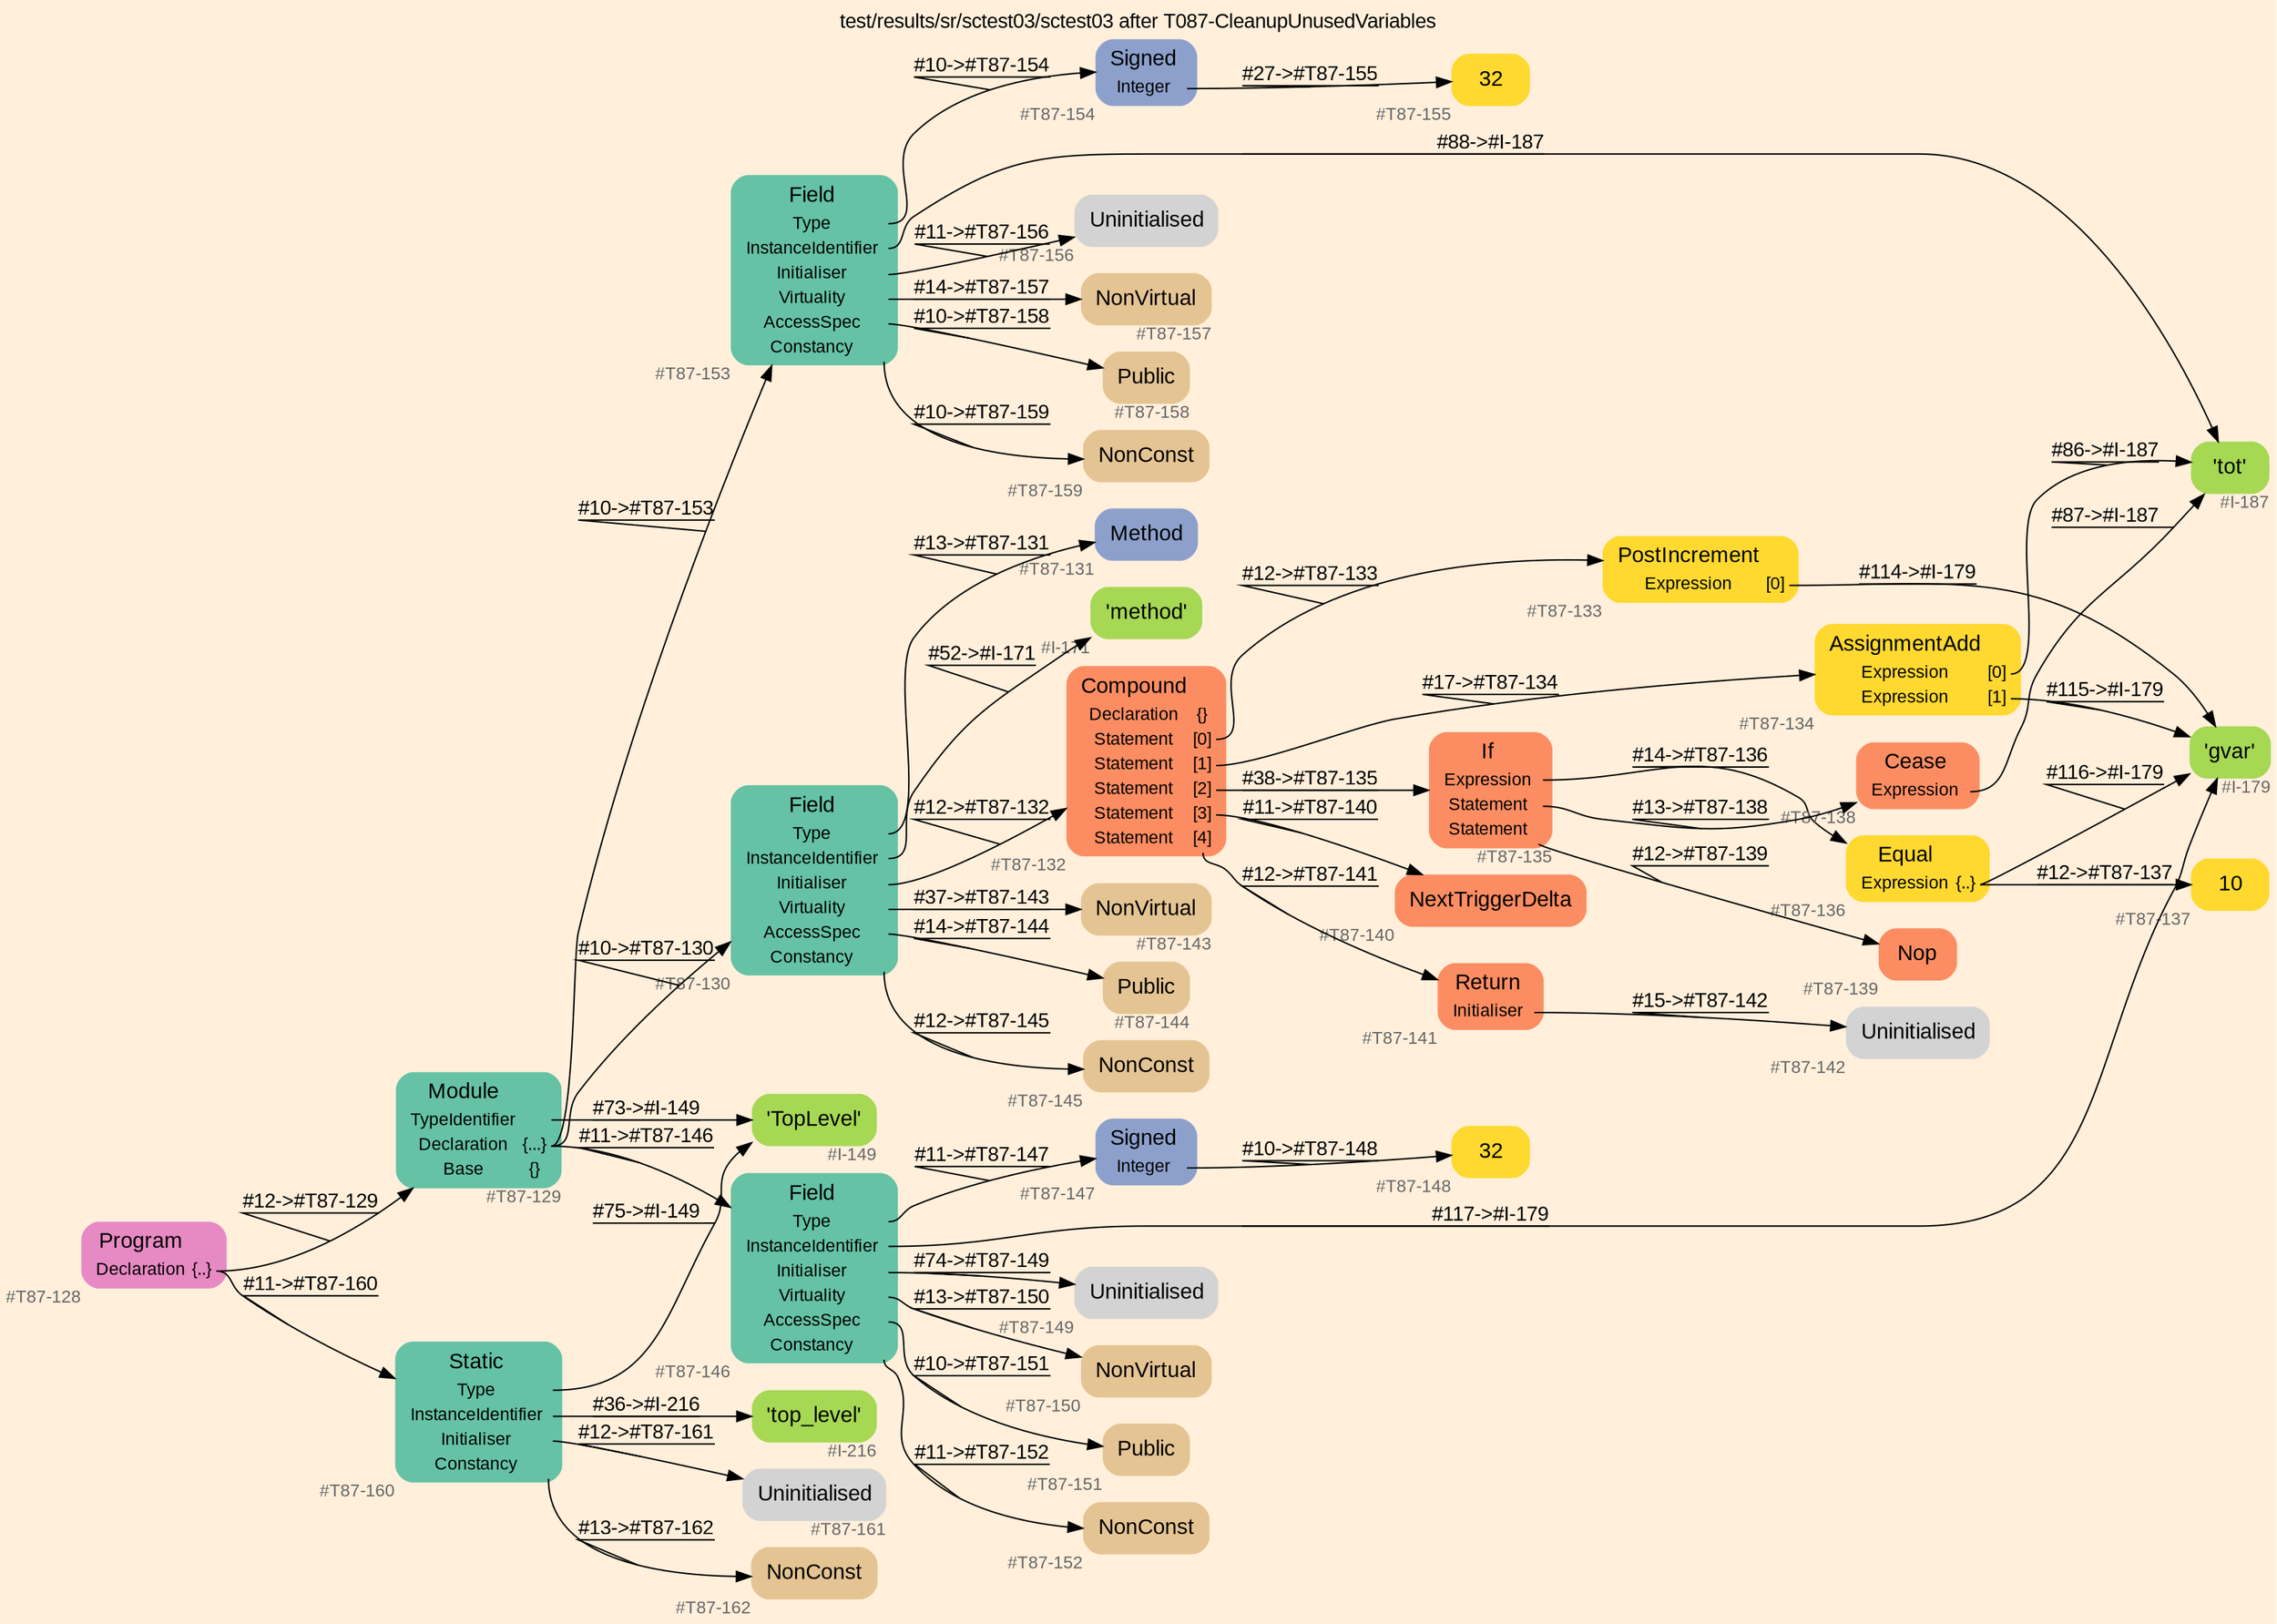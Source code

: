 digraph "test/results/sr/sctest03/sctest03 after T087-CleanupUnusedVariables" {
label = "test/results/sr/sctest03/sctest03 after T087-CleanupUnusedVariables"
labelloc = t
graph [
    rankdir = "LR"
    ranksep = 0.3
    bgcolor = antiquewhite1
    color = black
    fontcolor = black
    fontname = "Arial"
];
node [
    fontname = "Arial"
];
edge [
    fontname = "Arial"
];

// -------------------- node figure --------------------
// -------- block #T87-128 ----------
"#T87-128" [
    fillcolor = "/set28/4"
    xlabel = "#T87-128"
    fontsize = "12"
    fontcolor = grey40
    shape = "plaintext"
    label = <<TABLE BORDER="0" CELLBORDER="0" CELLSPACING="0">
     <TR><TD><FONT COLOR="black" POINT-SIZE="15">Program</FONT></TD></TR>
     <TR><TD><FONT COLOR="black" POINT-SIZE="12">Declaration</FONT></TD><TD PORT="port0"><FONT COLOR="black" POINT-SIZE="12">{..}</FONT></TD></TR>
    </TABLE>>
    style = "rounded,filled"
];

// -------- block #T87-129 ----------
"#T87-129" [
    fillcolor = "/set28/1"
    xlabel = "#T87-129"
    fontsize = "12"
    fontcolor = grey40
    shape = "plaintext"
    label = <<TABLE BORDER="0" CELLBORDER="0" CELLSPACING="0">
     <TR><TD><FONT COLOR="black" POINT-SIZE="15">Module</FONT></TD></TR>
     <TR><TD><FONT COLOR="black" POINT-SIZE="12">TypeIdentifier</FONT></TD><TD PORT="port0"></TD></TR>
     <TR><TD><FONT COLOR="black" POINT-SIZE="12">Declaration</FONT></TD><TD PORT="port1"><FONT COLOR="black" POINT-SIZE="12">{...}</FONT></TD></TR>
     <TR><TD><FONT COLOR="black" POINT-SIZE="12">Base</FONT></TD><TD PORT="port2"><FONT COLOR="black" POINT-SIZE="12">{}</FONT></TD></TR>
    </TABLE>>
    style = "rounded,filled"
];

// -------- block #I-149 ----------
"#I-149" [
    fillcolor = "/set28/5"
    xlabel = "#I-149"
    fontsize = "12"
    fontcolor = grey40
    shape = "plaintext"
    label = <<TABLE BORDER="0" CELLBORDER="0" CELLSPACING="0">
     <TR><TD><FONT COLOR="black" POINT-SIZE="15">'TopLevel'</FONT></TD></TR>
    </TABLE>>
    style = "rounded,filled"
];

// -------- block #T87-130 ----------
"#T87-130" [
    fillcolor = "/set28/1"
    xlabel = "#T87-130"
    fontsize = "12"
    fontcolor = grey40
    shape = "plaintext"
    label = <<TABLE BORDER="0" CELLBORDER="0" CELLSPACING="0">
     <TR><TD><FONT COLOR="black" POINT-SIZE="15">Field</FONT></TD></TR>
     <TR><TD><FONT COLOR="black" POINT-SIZE="12">Type</FONT></TD><TD PORT="port0"></TD></TR>
     <TR><TD><FONT COLOR="black" POINT-SIZE="12">InstanceIdentifier</FONT></TD><TD PORT="port1"></TD></TR>
     <TR><TD><FONT COLOR="black" POINT-SIZE="12">Initialiser</FONT></TD><TD PORT="port2"></TD></TR>
     <TR><TD><FONT COLOR="black" POINT-SIZE="12">Virtuality</FONT></TD><TD PORT="port3"></TD></TR>
     <TR><TD><FONT COLOR="black" POINT-SIZE="12">AccessSpec</FONT></TD><TD PORT="port4"></TD></TR>
     <TR><TD><FONT COLOR="black" POINT-SIZE="12">Constancy</FONT></TD><TD PORT="port5"></TD></TR>
    </TABLE>>
    style = "rounded,filled"
];

// -------- block #T87-131 ----------
"#T87-131" [
    fillcolor = "/set28/3"
    xlabel = "#T87-131"
    fontsize = "12"
    fontcolor = grey40
    shape = "plaintext"
    label = <<TABLE BORDER="0" CELLBORDER="0" CELLSPACING="0">
     <TR><TD><FONT COLOR="black" POINT-SIZE="15">Method</FONT></TD></TR>
    </TABLE>>
    style = "rounded,filled"
];

// -------- block #I-171 ----------
"#I-171" [
    fillcolor = "/set28/5"
    xlabel = "#I-171"
    fontsize = "12"
    fontcolor = grey40
    shape = "plaintext"
    label = <<TABLE BORDER="0" CELLBORDER="0" CELLSPACING="0">
     <TR><TD><FONT COLOR="black" POINT-SIZE="15">'method'</FONT></TD></TR>
    </TABLE>>
    style = "rounded,filled"
];

// -------- block #T87-132 ----------
"#T87-132" [
    fillcolor = "/set28/2"
    xlabel = "#T87-132"
    fontsize = "12"
    fontcolor = grey40
    shape = "plaintext"
    label = <<TABLE BORDER="0" CELLBORDER="0" CELLSPACING="0">
     <TR><TD><FONT COLOR="black" POINT-SIZE="15">Compound</FONT></TD></TR>
     <TR><TD><FONT COLOR="black" POINT-SIZE="12">Declaration</FONT></TD><TD PORT="port0"><FONT COLOR="black" POINT-SIZE="12">{}</FONT></TD></TR>
     <TR><TD><FONT COLOR="black" POINT-SIZE="12">Statement</FONT></TD><TD PORT="port1"><FONT COLOR="black" POINT-SIZE="12">[0]</FONT></TD></TR>
     <TR><TD><FONT COLOR="black" POINT-SIZE="12">Statement</FONT></TD><TD PORT="port2"><FONT COLOR="black" POINT-SIZE="12">[1]</FONT></TD></TR>
     <TR><TD><FONT COLOR="black" POINT-SIZE="12">Statement</FONT></TD><TD PORT="port3"><FONT COLOR="black" POINT-SIZE="12">[2]</FONT></TD></TR>
     <TR><TD><FONT COLOR="black" POINT-SIZE="12">Statement</FONT></TD><TD PORT="port4"><FONT COLOR="black" POINT-SIZE="12">[3]</FONT></TD></TR>
     <TR><TD><FONT COLOR="black" POINT-SIZE="12">Statement</FONT></TD><TD PORT="port5"><FONT COLOR="black" POINT-SIZE="12">[4]</FONT></TD></TR>
    </TABLE>>
    style = "rounded,filled"
];

// -------- block #T87-133 ----------
"#T87-133" [
    fillcolor = "/set28/6"
    xlabel = "#T87-133"
    fontsize = "12"
    fontcolor = grey40
    shape = "plaintext"
    label = <<TABLE BORDER="0" CELLBORDER="0" CELLSPACING="0">
     <TR><TD><FONT COLOR="black" POINT-SIZE="15">PostIncrement</FONT></TD></TR>
     <TR><TD><FONT COLOR="black" POINT-SIZE="12">Expression</FONT></TD><TD PORT="port0"><FONT COLOR="black" POINT-SIZE="12">[0]</FONT></TD></TR>
    </TABLE>>
    style = "rounded,filled"
];

// -------- block #I-179 ----------
"#I-179" [
    fillcolor = "/set28/5"
    xlabel = "#I-179"
    fontsize = "12"
    fontcolor = grey40
    shape = "plaintext"
    label = <<TABLE BORDER="0" CELLBORDER="0" CELLSPACING="0">
     <TR><TD><FONT COLOR="black" POINT-SIZE="15">'gvar'</FONT></TD></TR>
    </TABLE>>
    style = "rounded,filled"
];

// -------- block #T87-134 ----------
"#T87-134" [
    fillcolor = "/set28/6"
    xlabel = "#T87-134"
    fontsize = "12"
    fontcolor = grey40
    shape = "plaintext"
    label = <<TABLE BORDER="0" CELLBORDER="0" CELLSPACING="0">
     <TR><TD><FONT COLOR="black" POINT-SIZE="15">AssignmentAdd</FONT></TD></TR>
     <TR><TD><FONT COLOR="black" POINT-SIZE="12">Expression</FONT></TD><TD PORT="port0"><FONT COLOR="black" POINT-SIZE="12">[0]</FONT></TD></TR>
     <TR><TD><FONT COLOR="black" POINT-SIZE="12">Expression</FONT></TD><TD PORT="port1"><FONT COLOR="black" POINT-SIZE="12">[1]</FONT></TD></TR>
    </TABLE>>
    style = "rounded,filled"
];

// -------- block #I-187 ----------
"#I-187" [
    fillcolor = "/set28/5"
    xlabel = "#I-187"
    fontsize = "12"
    fontcolor = grey40
    shape = "plaintext"
    label = <<TABLE BORDER="0" CELLBORDER="0" CELLSPACING="0">
     <TR><TD><FONT COLOR="black" POINT-SIZE="15">'tot'</FONT></TD></TR>
    </TABLE>>
    style = "rounded,filled"
];

// -------- block #T87-135 ----------
"#T87-135" [
    fillcolor = "/set28/2"
    xlabel = "#T87-135"
    fontsize = "12"
    fontcolor = grey40
    shape = "plaintext"
    label = <<TABLE BORDER="0" CELLBORDER="0" CELLSPACING="0">
     <TR><TD><FONT COLOR="black" POINT-SIZE="15">If</FONT></TD></TR>
     <TR><TD><FONT COLOR="black" POINT-SIZE="12">Expression</FONT></TD><TD PORT="port0"></TD></TR>
     <TR><TD><FONT COLOR="black" POINT-SIZE="12">Statement</FONT></TD><TD PORT="port1"></TD></TR>
     <TR><TD><FONT COLOR="black" POINT-SIZE="12">Statement</FONT></TD><TD PORT="port2"></TD></TR>
    </TABLE>>
    style = "rounded,filled"
];

// -------- block #T87-136 ----------
"#T87-136" [
    fillcolor = "/set28/6"
    xlabel = "#T87-136"
    fontsize = "12"
    fontcolor = grey40
    shape = "plaintext"
    label = <<TABLE BORDER="0" CELLBORDER="0" CELLSPACING="0">
     <TR><TD><FONT COLOR="black" POINT-SIZE="15">Equal</FONT></TD></TR>
     <TR><TD><FONT COLOR="black" POINT-SIZE="12">Expression</FONT></TD><TD PORT="port0"><FONT COLOR="black" POINT-SIZE="12">{..}</FONT></TD></TR>
    </TABLE>>
    style = "rounded,filled"
];

// -------- block #T87-137 ----------
"#T87-137" [
    fillcolor = "/set28/6"
    xlabel = "#T87-137"
    fontsize = "12"
    fontcolor = grey40
    shape = "plaintext"
    label = <<TABLE BORDER="0" CELLBORDER="0" CELLSPACING="0">
     <TR><TD><FONT COLOR="black" POINT-SIZE="15">10</FONT></TD></TR>
    </TABLE>>
    style = "rounded,filled"
];

// -------- block #T87-138 ----------
"#T87-138" [
    fillcolor = "/set28/2"
    xlabel = "#T87-138"
    fontsize = "12"
    fontcolor = grey40
    shape = "plaintext"
    label = <<TABLE BORDER="0" CELLBORDER="0" CELLSPACING="0">
     <TR><TD><FONT COLOR="black" POINT-SIZE="15">Cease</FONT></TD></TR>
     <TR><TD><FONT COLOR="black" POINT-SIZE="12">Expression</FONT></TD><TD PORT="port0"></TD></TR>
    </TABLE>>
    style = "rounded,filled"
];

// -------- block #T87-139 ----------
"#T87-139" [
    fillcolor = "/set28/2"
    xlabel = "#T87-139"
    fontsize = "12"
    fontcolor = grey40
    shape = "plaintext"
    label = <<TABLE BORDER="0" CELLBORDER="0" CELLSPACING="0">
     <TR><TD><FONT COLOR="black" POINT-SIZE="15">Nop</FONT></TD></TR>
    </TABLE>>
    style = "rounded,filled"
];

// -------- block #T87-140 ----------
"#T87-140" [
    fillcolor = "/set28/2"
    xlabel = "#T87-140"
    fontsize = "12"
    fontcolor = grey40
    shape = "plaintext"
    label = <<TABLE BORDER="0" CELLBORDER="0" CELLSPACING="0">
     <TR><TD><FONT COLOR="black" POINT-SIZE="15">NextTriggerDelta</FONT></TD></TR>
    </TABLE>>
    style = "rounded,filled"
];

// -------- block #T87-141 ----------
"#T87-141" [
    fillcolor = "/set28/2"
    xlabel = "#T87-141"
    fontsize = "12"
    fontcolor = grey40
    shape = "plaintext"
    label = <<TABLE BORDER="0" CELLBORDER="0" CELLSPACING="0">
     <TR><TD><FONT COLOR="black" POINT-SIZE="15">Return</FONT></TD></TR>
     <TR><TD><FONT COLOR="black" POINT-SIZE="12">Initialiser</FONT></TD><TD PORT="port0"></TD></TR>
    </TABLE>>
    style = "rounded,filled"
];

// -------- block #T87-142 ----------
"#T87-142" [
    xlabel = "#T87-142"
    fontsize = "12"
    fontcolor = grey40
    shape = "plaintext"
    label = <<TABLE BORDER="0" CELLBORDER="0" CELLSPACING="0">
     <TR><TD><FONT COLOR="black" POINT-SIZE="15">Uninitialised</FONT></TD></TR>
    </TABLE>>
    style = "rounded,filled"
];

// -------- block #T87-143 ----------
"#T87-143" [
    fillcolor = "/set28/7"
    xlabel = "#T87-143"
    fontsize = "12"
    fontcolor = grey40
    shape = "plaintext"
    label = <<TABLE BORDER="0" CELLBORDER="0" CELLSPACING="0">
     <TR><TD><FONT COLOR="black" POINT-SIZE="15">NonVirtual</FONT></TD></TR>
    </TABLE>>
    style = "rounded,filled"
];

// -------- block #T87-144 ----------
"#T87-144" [
    fillcolor = "/set28/7"
    xlabel = "#T87-144"
    fontsize = "12"
    fontcolor = grey40
    shape = "plaintext"
    label = <<TABLE BORDER="0" CELLBORDER="0" CELLSPACING="0">
     <TR><TD><FONT COLOR="black" POINT-SIZE="15">Public</FONT></TD></TR>
    </TABLE>>
    style = "rounded,filled"
];

// -------- block #T87-145 ----------
"#T87-145" [
    fillcolor = "/set28/7"
    xlabel = "#T87-145"
    fontsize = "12"
    fontcolor = grey40
    shape = "plaintext"
    label = <<TABLE BORDER="0" CELLBORDER="0" CELLSPACING="0">
     <TR><TD><FONT COLOR="black" POINT-SIZE="15">NonConst</FONT></TD></TR>
    </TABLE>>
    style = "rounded,filled"
];

// -------- block #T87-146 ----------
"#T87-146" [
    fillcolor = "/set28/1"
    xlabel = "#T87-146"
    fontsize = "12"
    fontcolor = grey40
    shape = "plaintext"
    label = <<TABLE BORDER="0" CELLBORDER="0" CELLSPACING="0">
     <TR><TD><FONT COLOR="black" POINT-SIZE="15">Field</FONT></TD></TR>
     <TR><TD><FONT COLOR="black" POINT-SIZE="12">Type</FONT></TD><TD PORT="port0"></TD></TR>
     <TR><TD><FONT COLOR="black" POINT-SIZE="12">InstanceIdentifier</FONT></TD><TD PORT="port1"></TD></TR>
     <TR><TD><FONT COLOR="black" POINT-SIZE="12">Initialiser</FONT></TD><TD PORT="port2"></TD></TR>
     <TR><TD><FONT COLOR="black" POINT-SIZE="12">Virtuality</FONT></TD><TD PORT="port3"></TD></TR>
     <TR><TD><FONT COLOR="black" POINT-SIZE="12">AccessSpec</FONT></TD><TD PORT="port4"></TD></TR>
     <TR><TD><FONT COLOR="black" POINT-SIZE="12">Constancy</FONT></TD><TD PORT="port5"></TD></TR>
    </TABLE>>
    style = "rounded,filled"
];

// -------- block #T87-147 ----------
"#T87-147" [
    fillcolor = "/set28/3"
    xlabel = "#T87-147"
    fontsize = "12"
    fontcolor = grey40
    shape = "plaintext"
    label = <<TABLE BORDER="0" CELLBORDER="0" CELLSPACING="0">
     <TR><TD><FONT COLOR="black" POINT-SIZE="15">Signed</FONT></TD></TR>
     <TR><TD><FONT COLOR="black" POINT-SIZE="12">Integer</FONT></TD><TD PORT="port0"></TD></TR>
    </TABLE>>
    style = "rounded,filled"
];

// -------- block #T87-148 ----------
"#T87-148" [
    fillcolor = "/set28/6"
    xlabel = "#T87-148"
    fontsize = "12"
    fontcolor = grey40
    shape = "plaintext"
    label = <<TABLE BORDER="0" CELLBORDER="0" CELLSPACING="0">
     <TR><TD><FONT COLOR="black" POINT-SIZE="15">32</FONT></TD></TR>
    </TABLE>>
    style = "rounded,filled"
];

// -------- block #T87-149 ----------
"#T87-149" [
    xlabel = "#T87-149"
    fontsize = "12"
    fontcolor = grey40
    shape = "plaintext"
    label = <<TABLE BORDER="0" CELLBORDER="0" CELLSPACING="0">
     <TR><TD><FONT COLOR="black" POINT-SIZE="15">Uninitialised</FONT></TD></TR>
    </TABLE>>
    style = "rounded,filled"
];

// -------- block #T87-150 ----------
"#T87-150" [
    fillcolor = "/set28/7"
    xlabel = "#T87-150"
    fontsize = "12"
    fontcolor = grey40
    shape = "plaintext"
    label = <<TABLE BORDER="0" CELLBORDER="0" CELLSPACING="0">
     <TR><TD><FONT COLOR="black" POINT-SIZE="15">NonVirtual</FONT></TD></TR>
    </TABLE>>
    style = "rounded,filled"
];

// -------- block #T87-151 ----------
"#T87-151" [
    fillcolor = "/set28/7"
    xlabel = "#T87-151"
    fontsize = "12"
    fontcolor = grey40
    shape = "plaintext"
    label = <<TABLE BORDER="0" CELLBORDER="0" CELLSPACING="0">
     <TR><TD><FONT COLOR="black" POINT-SIZE="15">Public</FONT></TD></TR>
    </TABLE>>
    style = "rounded,filled"
];

// -------- block #T87-152 ----------
"#T87-152" [
    fillcolor = "/set28/7"
    xlabel = "#T87-152"
    fontsize = "12"
    fontcolor = grey40
    shape = "plaintext"
    label = <<TABLE BORDER="0" CELLBORDER="0" CELLSPACING="0">
     <TR><TD><FONT COLOR="black" POINT-SIZE="15">NonConst</FONT></TD></TR>
    </TABLE>>
    style = "rounded,filled"
];

// -------- block #T87-153 ----------
"#T87-153" [
    fillcolor = "/set28/1"
    xlabel = "#T87-153"
    fontsize = "12"
    fontcolor = grey40
    shape = "plaintext"
    label = <<TABLE BORDER="0" CELLBORDER="0" CELLSPACING="0">
     <TR><TD><FONT COLOR="black" POINT-SIZE="15">Field</FONT></TD></TR>
     <TR><TD><FONT COLOR="black" POINT-SIZE="12">Type</FONT></TD><TD PORT="port0"></TD></TR>
     <TR><TD><FONT COLOR="black" POINT-SIZE="12">InstanceIdentifier</FONT></TD><TD PORT="port1"></TD></TR>
     <TR><TD><FONT COLOR="black" POINT-SIZE="12">Initialiser</FONT></TD><TD PORT="port2"></TD></TR>
     <TR><TD><FONT COLOR="black" POINT-SIZE="12">Virtuality</FONT></TD><TD PORT="port3"></TD></TR>
     <TR><TD><FONT COLOR="black" POINT-SIZE="12">AccessSpec</FONT></TD><TD PORT="port4"></TD></TR>
     <TR><TD><FONT COLOR="black" POINT-SIZE="12">Constancy</FONT></TD><TD PORT="port5"></TD></TR>
    </TABLE>>
    style = "rounded,filled"
];

// -------- block #T87-154 ----------
"#T87-154" [
    fillcolor = "/set28/3"
    xlabel = "#T87-154"
    fontsize = "12"
    fontcolor = grey40
    shape = "plaintext"
    label = <<TABLE BORDER="0" CELLBORDER="0" CELLSPACING="0">
     <TR><TD><FONT COLOR="black" POINT-SIZE="15">Signed</FONT></TD></TR>
     <TR><TD><FONT COLOR="black" POINT-SIZE="12">Integer</FONT></TD><TD PORT="port0"></TD></TR>
    </TABLE>>
    style = "rounded,filled"
];

// -------- block #T87-155 ----------
"#T87-155" [
    fillcolor = "/set28/6"
    xlabel = "#T87-155"
    fontsize = "12"
    fontcolor = grey40
    shape = "plaintext"
    label = <<TABLE BORDER="0" CELLBORDER="0" CELLSPACING="0">
     <TR><TD><FONT COLOR="black" POINT-SIZE="15">32</FONT></TD></TR>
    </TABLE>>
    style = "rounded,filled"
];

// -------- block #T87-156 ----------
"#T87-156" [
    xlabel = "#T87-156"
    fontsize = "12"
    fontcolor = grey40
    shape = "plaintext"
    label = <<TABLE BORDER="0" CELLBORDER="0" CELLSPACING="0">
     <TR><TD><FONT COLOR="black" POINT-SIZE="15">Uninitialised</FONT></TD></TR>
    </TABLE>>
    style = "rounded,filled"
];

// -------- block #T87-157 ----------
"#T87-157" [
    fillcolor = "/set28/7"
    xlabel = "#T87-157"
    fontsize = "12"
    fontcolor = grey40
    shape = "plaintext"
    label = <<TABLE BORDER="0" CELLBORDER="0" CELLSPACING="0">
     <TR><TD><FONT COLOR="black" POINT-SIZE="15">NonVirtual</FONT></TD></TR>
    </TABLE>>
    style = "rounded,filled"
];

// -------- block #T87-158 ----------
"#T87-158" [
    fillcolor = "/set28/7"
    xlabel = "#T87-158"
    fontsize = "12"
    fontcolor = grey40
    shape = "plaintext"
    label = <<TABLE BORDER="0" CELLBORDER="0" CELLSPACING="0">
     <TR><TD><FONT COLOR="black" POINT-SIZE="15">Public</FONT></TD></TR>
    </TABLE>>
    style = "rounded,filled"
];

// -------- block #T87-159 ----------
"#T87-159" [
    fillcolor = "/set28/7"
    xlabel = "#T87-159"
    fontsize = "12"
    fontcolor = grey40
    shape = "plaintext"
    label = <<TABLE BORDER="0" CELLBORDER="0" CELLSPACING="0">
     <TR><TD><FONT COLOR="black" POINT-SIZE="15">NonConst</FONT></TD></TR>
    </TABLE>>
    style = "rounded,filled"
];

// -------- block #T87-160 ----------
"#T87-160" [
    fillcolor = "/set28/1"
    xlabel = "#T87-160"
    fontsize = "12"
    fontcolor = grey40
    shape = "plaintext"
    label = <<TABLE BORDER="0" CELLBORDER="0" CELLSPACING="0">
     <TR><TD><FONT COLOR="black" POINT-SIZE="15">Static</FONT></TD></TR>
     <TR><TD><FONT COLOR="black" POINT-SIZE="12">Type</FONT></TD><TD PORT="port0"></TD></TR>
     <TR><TD><FONT COLOR="black" POINT-SIZE="12">InstanceIdentifier</FONT></TD><TD PORT="port1"></TD></TR>
     <TR><TD><FONT COLOR="black" POINT-SIZE="12">Initialiser</FONT></TD><TD PORT="port2"></TD></TR>
     <TR><TD><FONT COLOR="black" POINT-SIZE="12">Constancy</FONT></TD><TD PORT="port3"></TD></TR>
    </TABLE>>
    style = "rounded,filled"
];

// -------- block #I-216 ----------
"#I-216" [
    fillcolor = "/set28/5"
    xlabel = "#I-216"
    fontsize = "12"
    fontcolor = grey40
    shape = "plaintext"
    label = <<TABLE BORDER="0" CELLBORDER="0" CELLSPACING="0">
     <TR><TD><FONT COLOR="black" POINT-SIZE="15">'top_level'</FONT></TD></TR>
    </TABLE>>
    style = "rounded,filled"
];

// -------- block #T87-161 ----------
"#T87-161" [
    xlabel = "#T87-161"
    fontsize = "12"
    fontcolor = grey40
    shape = "plaintext"
    label = <<TABLE BORDER="0" CELLBORDER="0" CELLSPACING="0">
     <TR><TD><FONT COLOR="black" POINT-SIZE="15">Uninitialised</FONT></TD></TR>
    </TABLE>>
    style = "rounded,filled"
];

// -------- block #T87-162 ----------
"#T87-162" [
    fillcolor = "/set28/7"
    xlabel = "#T87-162"
    fontsize = "12"
    fontcolor = grey40
    shape = "plaintext"
    label = <<TABLE BORDER="0" CELLBORDER="0" CELLSPACING="0">
     <TR><TD><FONT COLOR="black" POINT-SIZE="15">NonConst</FONT></TD></TR>
    </TABLE>>
    style = "rounded,filled"
];

"#T87-128":port0 -> "#T87-129" [
    label = "#12-&gt;#T87-129"
    decorate = true
    color = black
    fontcolor = black
];

"#T87-128":port0 -> "#T87-160" [
    label = "#11-&gt;#T87-160"
    decorate = true
    color = black
    fontcolor = black
];

"#T87-129":port0 -> "#I-149" [
    label = "#73-&gt;#I-149"
    decorate = true
    color = black
    fontcolor = black
];

"#T87-129":port1 -> "#T87-130" [
    label = "#10-&gt;#T87-130"
    decorate = true
    color = black
    fontcolor = black
];

"#T87-129":port1 -> "#T87-146" [
    label = "#11-&gt;#T87-146"
    decorate = true
    color = black
    fontcolor = black
];

"#T87-129":port1 -> "#T87-153" [
    label = "#10-&gt;#T87-153"
    decorate = true
    color = black
    fontcolor = black
];

"#T87-130":port0 -> "#T87-131" [
    label = "#13-&gt;#T87-131"
    decorate = true
    color = black
    fontcolor = black
];

"#T87-130":port1 -> "#I-171" [
    label = "#52-&gt;#I-171"
    decorate = true
    color = black
    fontcolor = black
];

"#T87-130":port2 -> "#T87-132" [
    label = "#12-&gt;#T87-132"
    decorate = true
    color = black
    fontcolor = black
];

"#T87-130":port3 -> "#T87-143" [
    label = "#37-&gt;#T87-143"
    decorate = true
    color = black
    fontcolor = black
];

"#T87-130":port4 -> "#T87-144" [
    label = "#14-&gt;#T87-144"
    decorate = true
    color = black
    fontcolor = black
];

"#T87-130":port5 -> "#T87-145" [
    label = "#12-&gt;#T87-145"
    decorate = true
    color = black
    fontcolor = black
];

"#T87-132":port1 -> "#T87-133" [
    label = "#12-&gt;#T87-133"
    decorate = true
    color = black
    fontcolor = black
];

"#T87-132":port2 -> "#T87-134" [
    label = "#17-&gt;#T87-134"
    decorate = true
    color = black
    fontcolor = black
];

"#T87-132":port3 -> "#T87-135" [
    label = "#38-&gt;#T87-135"
    decorate = true
    color = black
    fontcolor = black
];

"#T87-132":port4 -> "#T87-140" [
    label = "#11-&gt;#T87-140"
    decorate = true
    color = black
    fontcolor = black
];

"#T87-132":port5 -> "#T87-141" [
    label = "#12-&gt;#T87-141"
    decorate = true
    color = black
    fontcolor = black
];

"#T87-133":port0 -> "#I-179" [
    label = "#114-&gt;#I-179"
    decorate = true
    color = black
    fontcolor = black
];

"#T87-134":port0 -> "#I-187" [
    label = "#86-&gt;#I-187"
    decorate = true
    color = black
    fontcolor = black
];

"#T87-134":port1 -> "#I-179" [
    label = "#115-&gt;#I-179"
    decorate = true
    color = black
    fontcolor = black
];

"#T87-135":port0 -> "#T87-136" [
    label = "#14-&gt;#T87-136"
    decorate = true
    color = black
    fontcolor = black
];

"#T87-135":port1 -> "#T87-138" [
    label = "#13-&gt;#T87-138"
    decorate = true
    color = black
    fontcolor = black
];

"#T87-135":port2 -> "#T87-139" [
    label = "#12-&gt;#T87-139"
    decorate = true
    color = black
    fontcolor = black
];

"#T87-136":port0 -> "#I-179" [
    label = "#116-&gt;#I-179"
    decorate = true
    color = black
    fontcolor = black
];

"#T87-136":port0 -> "#T87-137" [
    label = "#12-&gt;#T87-137"
    decorate = true
    color = black
    fontcolor = black
];

"#T87-138":port0 -> "#I-187" [
    label = "#87-&gt;#I-187"
    decorate = true
    color = black
    fontcolor = black
];

"#T87-141":port0 -> "#T87-142" [
    label = "#15-&gt;#T87-142"
    decorate = true
    color = black
    fontcolor = black
];

"#T87-146":port0 -> "#T87-147" [
    label = "#11-&gt;#T87-147"
    decorate = true
    color = black
    fontcolor = black
];

"#T87-146":port1 -> "#I-179" [
    label = "#117-&gt;#I-179"
    decorate = true
    color = black
    fontcolor = black
];

"#T87-146":port2 -> "#T87-149" [
    label = "#74-&gt;#T87-149"
    decorate = true
    color = black
    fontcolor = black
];

"#T87-146":port3 -> "#T87-150" [
    label = "#13-&gt;#T87-150"
    decorate = true
    color = black
    fontcolor = black
];

"#T87-146":port4 -> "#T87-151" [
    label = "#10-&gt;#T87-151"
    decorate = true
    color = black
    fontcolor = black
];

"#T87-146":port5 -> "#T87-152" [
    label = "#11-&gt;#T87-152"
    decorate = true
    color = black
    fontcolor = black
];

"#T87-147":port0 -> "#T87-148" [
    label = "#10-&gt;#T87-148"
    decorate = true
    color = black
    fontcolor = black
];

"#T87-153":port0 -> "#T87-154" [
    label = "#10-&gt;#T87-154"
    decorate = true
    color = black
    fontcolor = black
];

"#T87-153":port1 -> "#I-187" [
    label = "#88-&gt;#I-187"
    decorate = true
    color = black
    fontcolor = black
];

"#T87-153":port2 -> "#T87-156" [
    label = "#11-&gt;#T87-156"
    decorate = true
    color = black
    fontcolor = black
];

"#T87-153":port3 -> "#T87-157" [
    label = "#14-&gt;#T87-157"
    decorate = true
    color = black
    fontcolor = black
];

"#T87-153":port4 -> "#T87-158" [
    label = "#10-&gt;#T87-158"
    decorate = true
    color = black
    fontcolor = black
];

"#T87-153":port5 -> "#T87-159" [
    label = "#10-&gt;#T87-159"
    decorate = true
    color = black
    fontcolor = black
];

"#T87-154":port0 -> "#T87-155" [
    label = "#27-&gt;#T87-155"
    decorate = true
    color = black
    fontcolor = black
];

"#T87-160":port0 -> "#I-149" [
    label = "#75-&gt;#I-149"
    decorate = true
    color = black
    fontcolor = black
];

"#T87-160":port1 -> "#I-216" [
    label = "#36-&gt;#I-216"
    decorate = true
    color = black
    fontcolor = black
];

"#T87-160":port2 -> "#T87-161" [
    label = "#12-&gt;#T87-161"
    decorate = true
    color = black
    fontcolor = black
];

"#T87-160":port3 -> "#T87-162" [
    label = "#13-&gt;#T87-162"
    decorate = true
    color = black
    fontcolor = black
];


}
